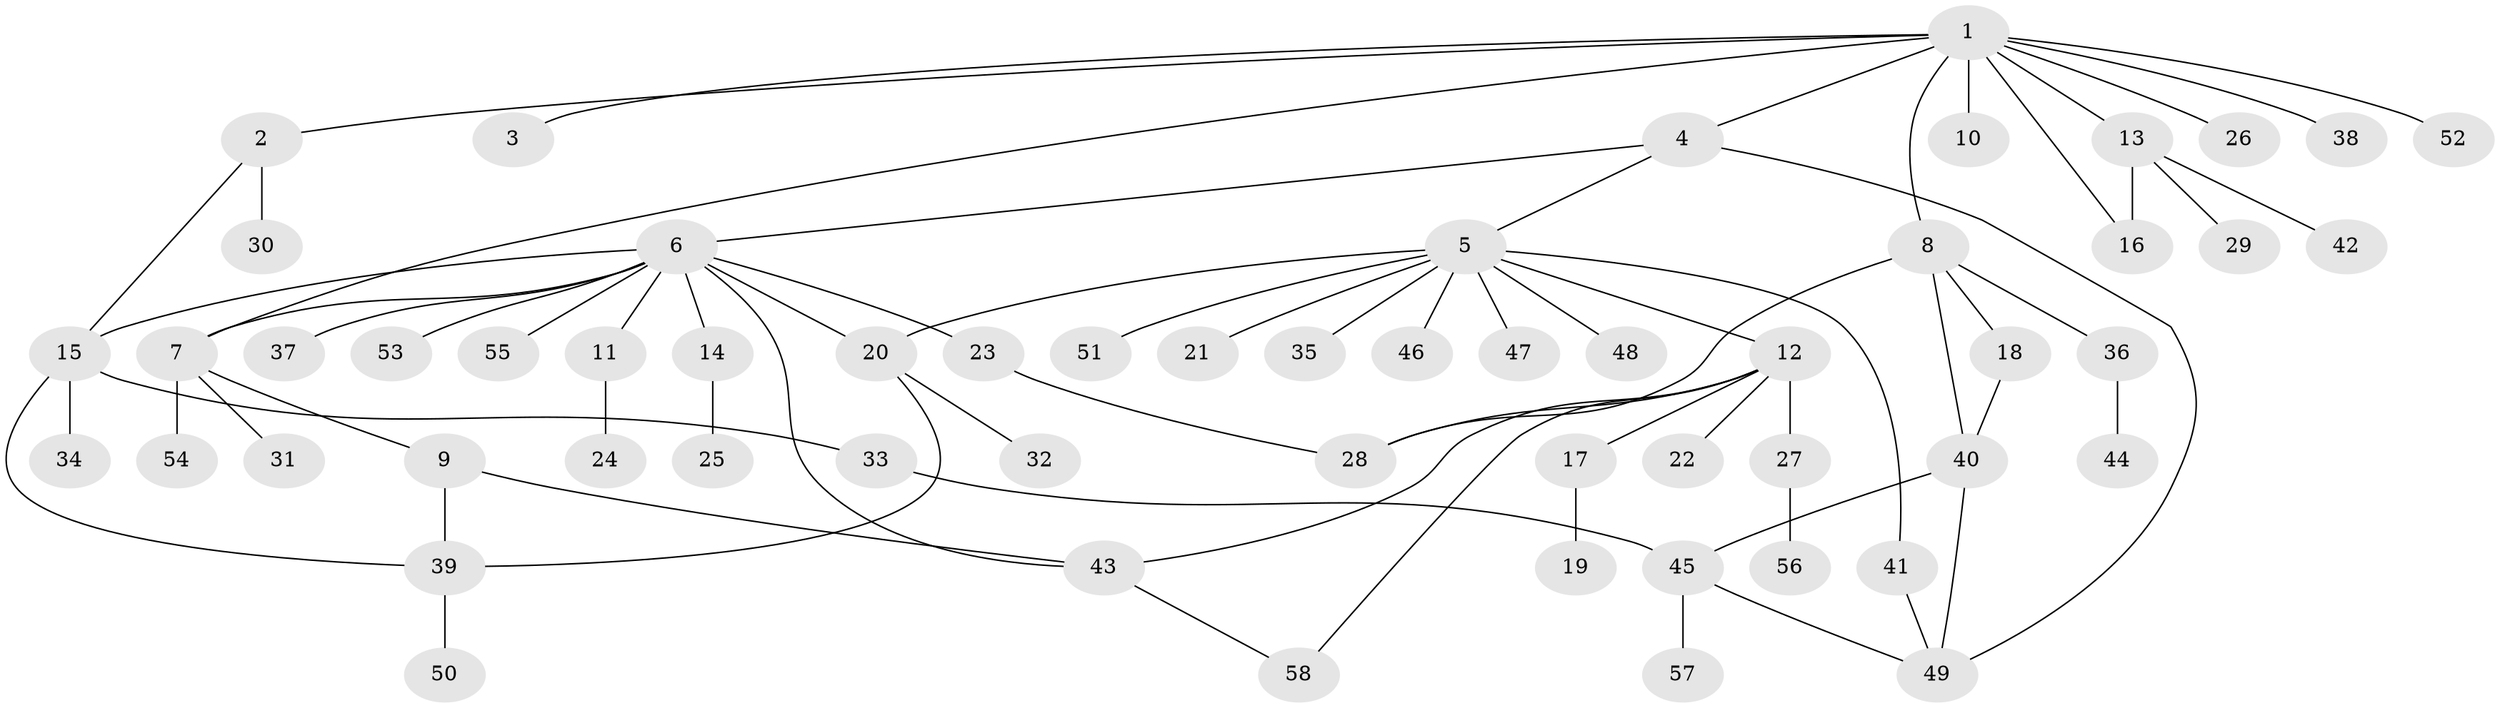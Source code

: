 // Generated by graph-tools (version 1.1) at 2025/35/03/09/25 02:35:33]
// undirected, 58 vertices, 73 edges
graph export_dot {
graph [start="1"]
  node [color=gray90,style=filled];
  1;
  2;
  3;
  4;
  5;
  6;
  7;
  8;
  9;
  10;
  11;
  12;
  13;
  14;
  15;
  16;
  17;
  18;
  19;
  20;
  21;
  22;
  23;
  24;
  25;
  26;
  27;
  28;
  29;
  30;
  31;
  32;
  33;
  34;
  35;
  36;
  37;
  38;
  39;
  40;
  41;
  42;
  43;
  44;
  45;
  46;
  47;
  48;
  49;
  50;
  51;
  52;
  53;
  54;
  55;
  56;
  57;
  58;
  1 -- 2;
  1 -- 3;
  1 -- 4;
  1 -- 7;
  1 -- 8;
  1 -- 10;
  1 -- 13;
  1 -- 16;
  1 -- 26;
  1 -- 38;
  1 -- 52;
  2 -- 15;
  2 -- 30;
  4 -- 5;
  4 -- 6;
  4 -- 49;
  5 -- 12;
  5 -- 20;
  5 -- 21;
  5 -- 35;
  5 -- 41;
  5 -- 46;
  5 -- 47;
  5 -- 48;
  5 -- 51;
  6 -- 7;
  6 -- 11;
  6 -- 14;
  6 -- 15;
  6 -- 20;
  6 -- 23;
  6 -- 37;
  6 -- 43;
  6 -- 53;
  6 -- 55;
  7 -- 9;
  7 -- 31;
  7 -- 54;
  8 -- 18;
  8 -- 28;
  8 -- 36;
  8 -- 40;
  9 -- 39;
  9 -- 43;
  11 -- 24;
  12 -- 17;
  12 -- 22;
  12 -- 27;
  12 -- 28;
  12 -- 43;
  12 -- 58;
  13 -- 16;
  13 -- 29;
  13 -- 42;
  14 -- 25;
  15 -- 33;
  15 -- 34;
  15 -- 39;
  17 -- 19;
  18 -- 40;
  20 -- 32;
  20 -- 39;
  23 -- 28;
  27 -- 56;
  33 -- 45;
  36 -- 44;
  39 -- 50;
  40 -- 45;
  40 -- 49;
  41 -- 49;
  43 -- 58;
  45 -- 49;
  45 -- 57;
}
